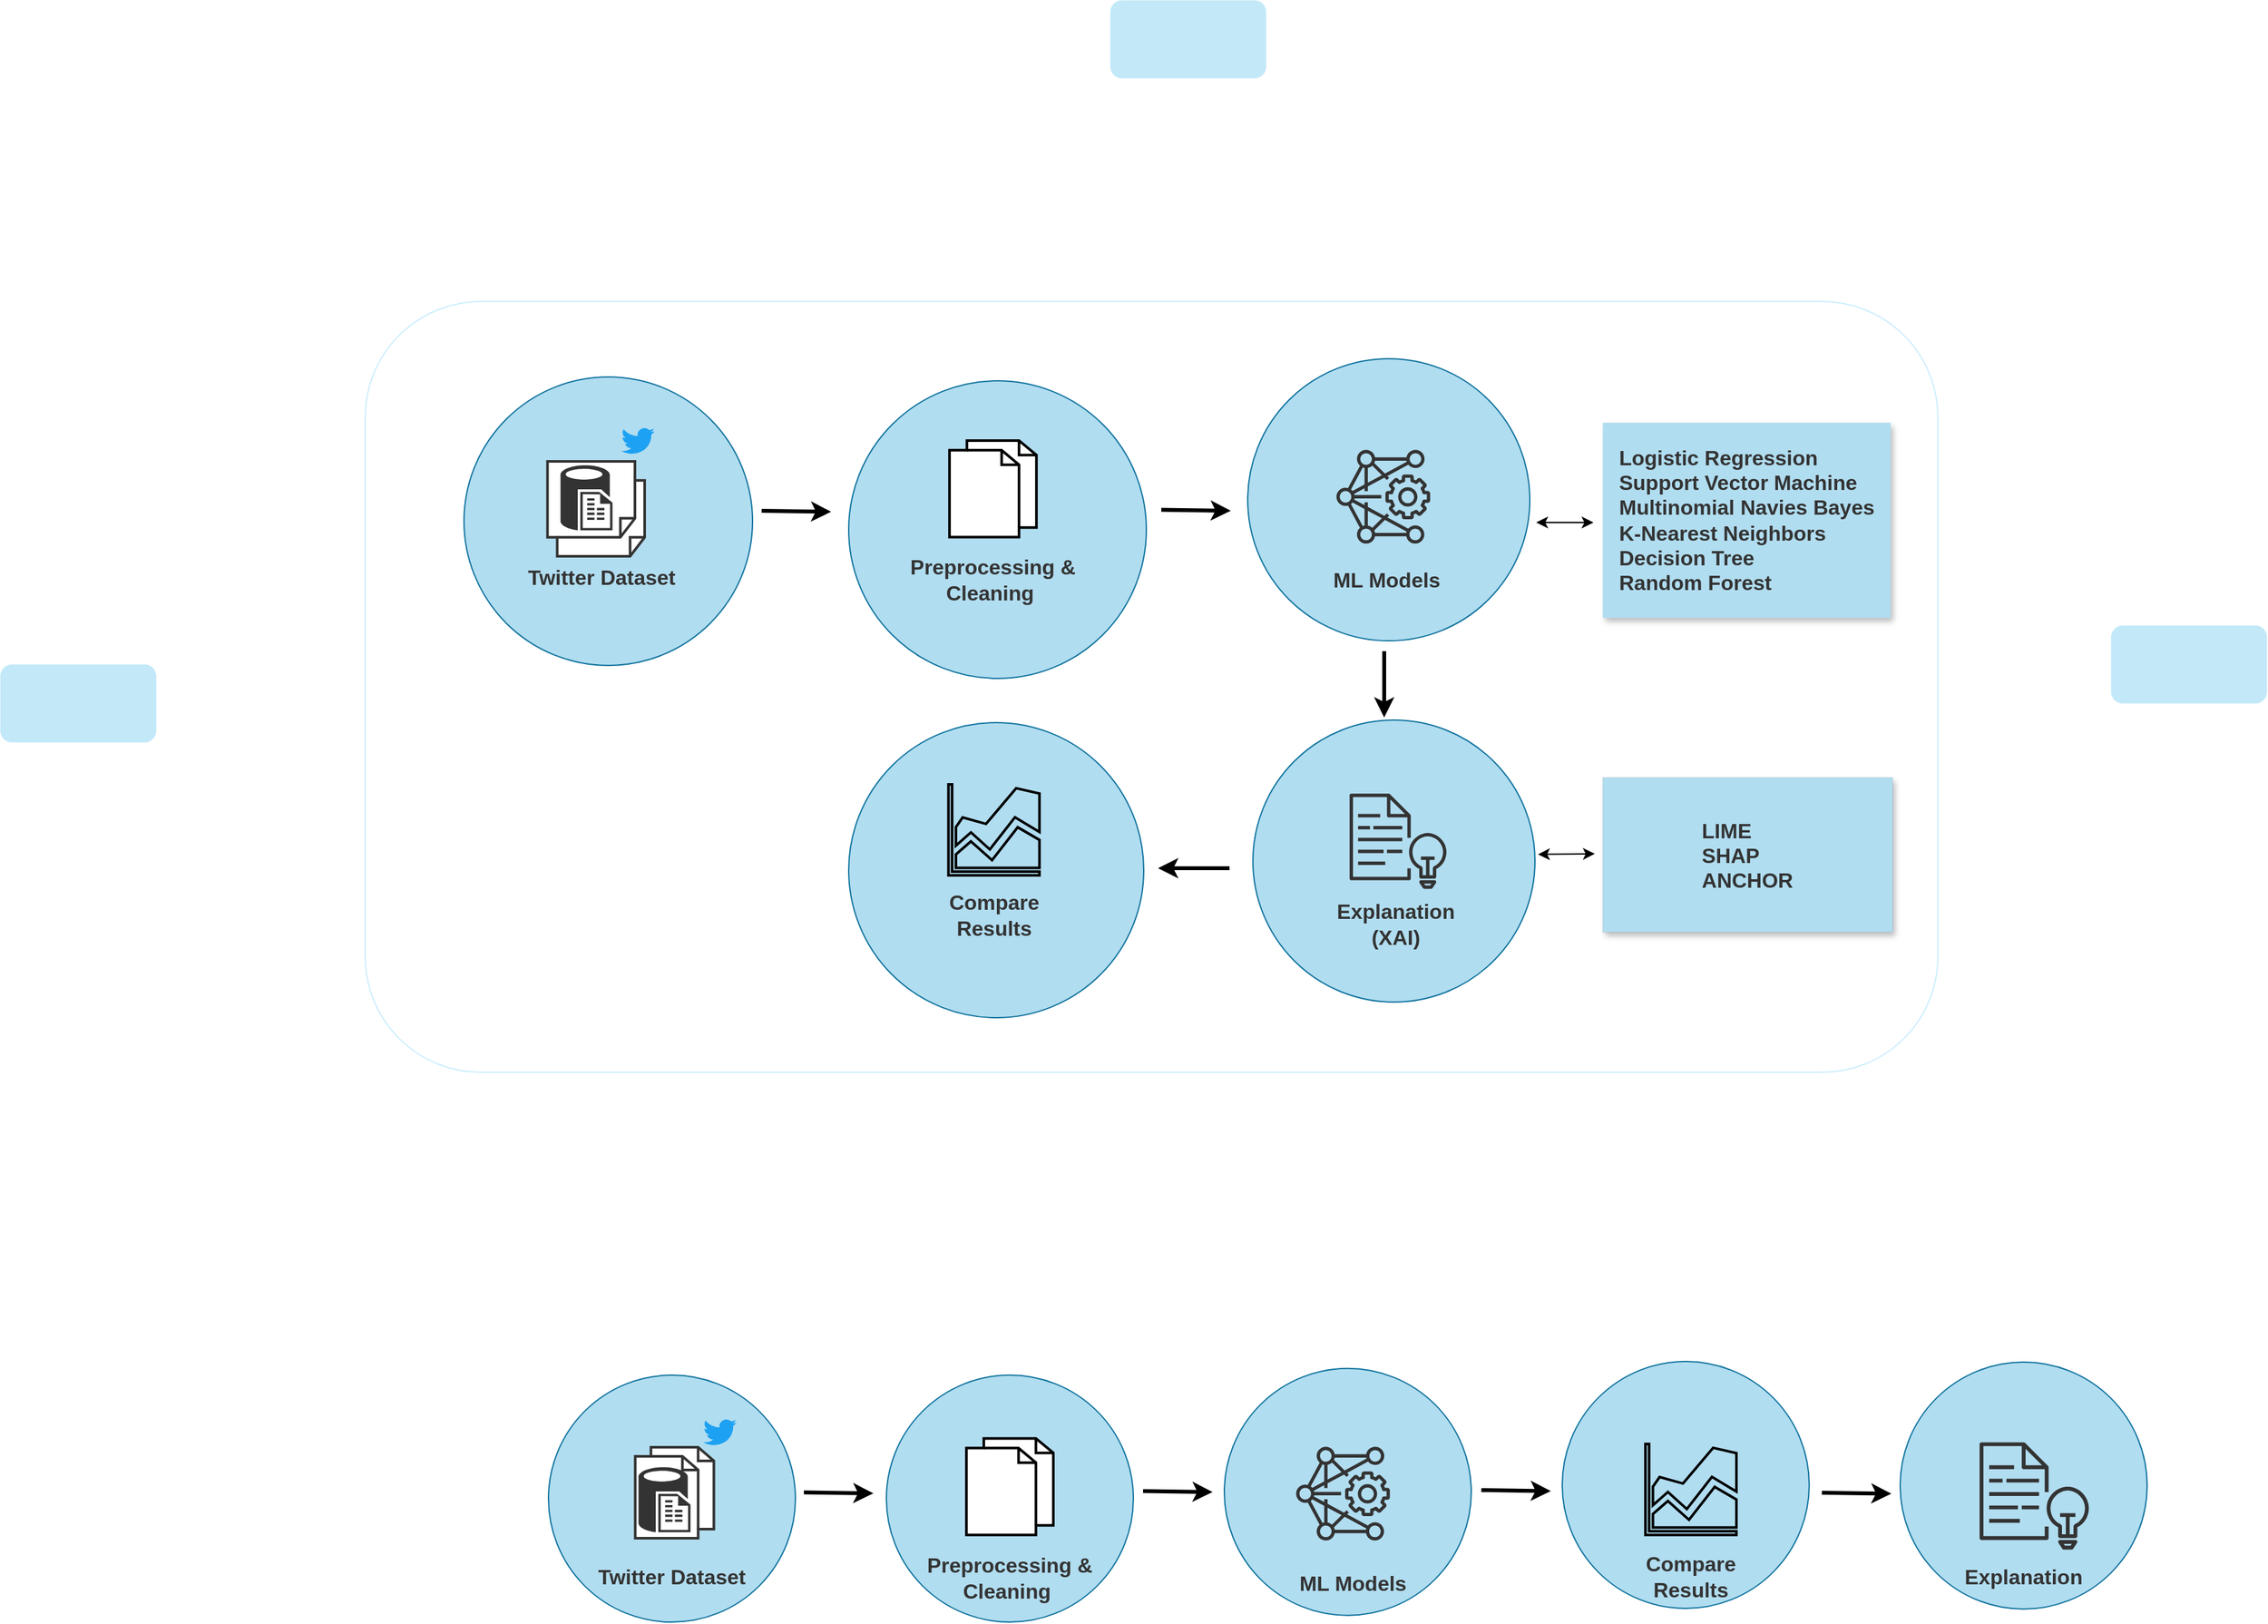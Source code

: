 <mxfile version="21.1.1" type="device" pages="3">
  <diagram id="3ZcY1S7_rm4KTZ8mV9sZ" name="Page-1">
    <mxGraphModel dx="2134" dy="1756" grid="1" gridSize="1" guides="1" tooltips="1" connect="1" arrows="1" fold="1" page="1" pageScale="1" pageWidth="700" pageHeight="1000" background="#ffffff" math="0" shadow="0">
      <root>
        <mxCell id="0" />
        <mxCell id="1" parent="0" />
        <mxCell id="_CqftB7TEk2AvOw6r1CB-18" value="" style="rounded=1;whiteSpace=wrap;html=1;labelBackgroundColor=#FFB570;strokeColor=#CDEEFE;fontColor=#99FF99;fillColor=#FFFFFF;" parent="1" vertex="1">
          <mxGeometry x="-51" y="84" width="1210" height="593" as="geometry" />
        </mxCell>
        <mxCell id="O2Ps_1vDSCaNEWxH-Twj-2" value="" style="ellipse;whiteSpace=wrap;html=1;aspect=fixed;fillColor=#b1ddf0;strokeColor=#10739e;" parent="1" vertex="1">
          <mxGeometry x="350" y="910" width="190" height="190" as="geometry" />
        </mxCell>
        <mxCell id="O2Ps_1vDSCaNEWxH-Twj-1" value="" style="ellipse;whiteSpace=wrap;html=1;aspect=fixed;fillColor=#b1ddf0;strokeColor=#10739e;" parent="1" vertex="1">
          <mxGeometry x="90" y="910" width="190" height="190" as="geometry" />
        </mxCell>
        <mxCell id="cEsDTuAmLdQw-phlZl-9-11" value="" style="html=1;verticalLabelPosition=bottom;align=center;labelBackgroundColor=#ffffff;verticalAlign=top;strokeWidth=2;shadow=0;dashed=0;shape=mxgraph.ios7.icons.documents;fillStyle=solid;" parent="1" vertex="1">
          <mxGeometry x="411.56" y="958.75" width="66.87" height="74.25" as="geometry" />
        </mxCell>
        <mxCell id="282unPw8FLJoIN8Rm7A3-2" value="" style="html=1;verticalLabelPosition=bottom;align=center;labelBackgroundColor=#ffffff;verticalAlign=top;strokeWidth=2;strokeColor=#333333;shadow=0;dashed=0;shape=mxgraph.ios7.icons.documents;" parent="1" vertex="1">
          <mxGeometry x="156.75" y="965.5" width="60.5" height="70" as="geometry" />
        </mxCell>
        <mxCell id="282unPw8FLJoIN8Rm7A3-42" value="" style="verticalLabelPosition=bottom;html=1;verticalAlign=top;align=center;strokeColor=none;fillColor=#333333;shape=mxgraph.azure.sql_reporting;strokeWidth=5;" parent="1" vertex="1">
          <mxGeometry x="159.25" y="980.88" width="40" height="50" as="geometry" />
        </mxCell>
        <mxCell id="282unPw8FLJoIN8Rm7A3-47" value="&lt;font style=&quot;font-size: 16px;&quot; color=&quot;#333333&quot;&gt;&lt;b&gt;Twitter Dataset&lt;br&gt;&lt;/b&gt;&lt;br&gt;&lt;/font&gt;" style="text;html=1;strokeColor=none;fillColor=none;align=center;verticalAlign=middle;whiteSpace=wrap;rounded=0;sketch=0;strokeWidth=3;fontColor=#99FFCC;shadow=1;" parent="1" vertex="1">
          <mxGeometry x="127" y="1060" width="116" height="30" as="geometry" />
        </mxCell>
        <mxCell id="282unPw8FLJoIN8Rm7A3-48" value="&lt;font style=&quot;font-size: 16px;&quot; color=&quot;#333333&quot;&gt;&lt;b&gt;Preprocessing&lt;/b&gt;&lt;b style=&quot;&quot;&gt;&amp;nbsp;&amp;amp; Cleaning&amp;nbsp;&lt;/b&gt;&lt;br&gt;&lt;/font&gt;" style="text;html=1;align=center;verticalAlign=middle;whiteSpace=wrap;rounded=0;sketch=0;strokeWidth=3;" parent="1" vertex="1">
          <mxGeometry x="387" y="1050.5" width="116" height="30" as="geometry" />
        </mxCell>
        <mxCell id="O2Ps_1vDSCaNEWxH-Twj-3" value="" style="ellipse;whiteSpace=wrap;html=1;aspect=fixed;fillColor=#b1ddf0;strokeColor=#10739e;" parent="1" vertex="1">
          <mxGeometry x="610" y="904.88" width="190" height="190" as="geometry" />
        </mxCell>
        <mxCell id="O2Ps_1vDSCaNEWxH-Twj-4" value="" style="ellipse;whiteSpace=wrap;html=1;aspect=fixed;fillColor=#b1ddf0;strokeColor=#10739e;" parent="1" vertex="1">
          <mxGeometry x="870" y="899.5" width="190" height="190" as="geometry" />
        </mxCell>
        <mxCell id="O2Ps_1vDSCaNEWxH-Twj-5" value="" style="ellipse;whiteSpace=wrap;html=1;aspect=fixed;fillColor=#B1DDF0;strokeColor=#10739e;" parent="1" vertex="1">
          <mxGeometry x="1130" y="900" width="190" height="190" as="geometry" />
        </mxCell>
        <mxCell id="O2Ps_1vDSCaNEWxH-Twj-6" value="" style="endArrow=classic;html=1;rounded=0;strokeWidth=3;" parent="1" edge="1">
          <mxGeometry width="50" height="50" relative="1" as="geometry">
            <mxPoint x="286.5" y="1000.25" as="sourcePoint" />
            <mxPoint x="340" y="1001" as="targetPoint" />
          </mxGeometry>
        </mxCell>
        <mxCell id="O2Ps_1vDSCaNEWxH-Twj-7" value="" style="dashed=0;outlineConnect=0;html=1;align=center;labelPosition=center;verticalLabelPosition=bottom;verticalAlign=top;shape=mxgraph.weblogos.twitter;fillColor=#1DA1F2;strokeColor=none" parent="1" vertex="1">
          <mxGeometry x="209" y="943.5" width="25.75" height="21.25" as="geometry" />
        </mxCell>
        <mxCell id="O2Ps_1vDSCaNEWxH-Twj-9" value="" style="shape=image;html=1;verticalAlign=top;verticalLabelPosition=bottom;labelBackgroundColor=#ffffff;imageAspect=0;aspect=fixed;image=https://cdn0.iconfinder.com/data/icons/phosphor-thin-vol-1/256/brackets-curly-thin-128.png;strokeWidth=0;" parent="1" vertex="1">
          <mxGeometry x="642" y="940" width="125" height="125" as="geometry" />
        </mxCell>
        <mxCell id="O2Ps_1vDSCaNEWxH-Twj-10" value="" style="points=[[0,0,0],[0.25,0,0],[0.5,0,0],[0.75,0,0],[1,0,0],[0,1,0],[0.25,1,0],[0.5,1,0],[0.75,1,0],[1,1,0],[0,0.25,0],[0,0.5,0],[0,0.75,0],[1,0.25,0],[1,0.5,0],[1,0.75,0]];outlineConnect=0;fontColor=#232F3E;gradientColor=none;gradientDirection=north;fillColor=none;strokeColor=#333333;dashed=0;verticalLabelPosition=bottom;verticalAlign=top;align=center;html=1;fontSize=12;fontStyle=0;aspect=fixed;shape=mxgraph.aws4.resourceIcon;resIcon=mxgraph.aws4.deep_learning_amis;strokeWidth=0;" parent="1" vertex="1">
          <mxGeometry x="656" y="955.88" width="90.12" height="90.12" as="geometry" />
        </mxCell>
        <mxCell id="O2Ps_1vDSCaNEWxH-Twj-11" value="&lt;b style=&quot;border-color: var(--border-color); color: rgb(51, 51, 51);&quot;&gt;&lt;font style=&quot;font-size: 16px;&quot;&gt;ML Models&lt;/font&gt;&lt;/b&gt;&lt;font style=&quot;font-size: 12px;&quot; color=&quot;#333333&quot;&gt;&lt;br&gt;&lt;/font&gt;" style="text;html=1;strokeColor=none;fillColor=none;align=center;verticalAlign=middle;whiteSpace=wrap;rounded=0;sketch=0;strokeWidth=3;fontColor=#99FFCC;" parent="1" vertex="1">
          <mxGeometry x="646.5" y="1050.5" width="123.5" height="39.5" as="geometry" />
        </mxCell>
        <mxCell id="O2Ps_1vDSCaNEWxH-Twj-12" value="" style="endArrow=classic;html=1;rounded=0;strokeWidth=3;" parent="1" edge="1">
          <mxGeometry width="50" height="50" relative="1" as="geometry">
            <mxPoint x="547.5" y="999.25" as="sourcePoint" />
            <mxPoint x="601" y="1000" as="targetPoint" />
          </mxGeometry>
        </mxCell>
        <mxCell id="O2Ps_1vDSCaNEWxH-Twj-15" value="" style="endArrow=classic;html=1;rounded=0;strokeWidth=3;" parent="1" edge="1">
          <mxGeometry width="50" height="50" relative="1" as="geometry">
            <mxPoint x="807.75" y="998.5" as="sourcePoint" />
            <mxPoint x="861.25" y="999.25" as="targetPoint" />
          </mxGeometry>
        </mxCell>
        <mxCell id="O2Ps_1vDSCaNEWxH-Twj-22" value="" style="sketch=0;aspect=fixed;pointerEvents=1;shadow=0;dashed=0;html=1;strokeColor=default;labelPosition=center;verticalLabelPosition=bottom;verticalAlign=top;align=center;fillColor=none;shape=mxgraph.mscae.general.graph;fillStyle=auto;strokeWidth=2;" parent="1" vertex="1">
          <mxGeometry x="934" y="963" width="70" height="70" as="geometry" />
        </mxCell>
        <mxCell id="O2Ps_1vDSCaNEWxH-Twj-23" value="&lt;font style=&quot;&quot; color=&quot;#333333&quot;&gt;&lt;b style=&quot;&quot;&gt;&lt;font style=&quot;font-size: 16px;&quot;&gt;Compare Results&lt;/font&gt;&lt;/b&gt;&lt;br&gt;&lt;/font&gt;" style="text;html=1;strokeColor=none;fillColor=none;align=center;verticalAlign=middle;whiteSpace=wrap;rounded=0;sketch=0;strokeWidth=3;fontColor=#99FFCC;" parent="1" vertex="1">
          <mxGeometry x="911" y="1050" width="116" height="30" as="geometry" />
        </mxCell>
        <mxCell id="O2Ps_1vDSCaNEWxH-Twj-24" value="" style="endArrow=classic;html=1;rounded=0;strokeWidth=3;" parent="1" edge="1">
          <mxGeometry width="50" height="50" relative="1" as="geometry">
            <mxPoint x="1069.75" y="1000.5" as="sourcePoint" />
            <mxPoint x="1123.25" y="1001.25" as="targetPoint" />
          </mxGeometry>
        </mxCell>
        <mxCell id="O2Ps_1vDSCaNEWxH-Twj-25" value="" style="sketch=0;points=[[0,0,0],[0.25,0,0],[0.5,0,0],[0.75,0,0],[1,0,0],[0,1,0],[0.25,1,0],[0.5,1,0],[0.75,1,0],[1,1,0],[0,0.25,0],[0,0.5,0],[0,0.75,0],[1,0.25,0],[1,0.5,0],[1,0.75,0]];outlineConnect=0;fontColor=#232F3E;gradientColor=#4AB29A;gradientDirection=north;fillColor=none;strokeColor=#333333;dashed=0;verticalLabelPosition=bottom;verticalAlign=top;align=center;html=1;fontSize=12;fontStyle=0;aspect=fixed;shape=mxgraph.aws4.resourceIcon;resIcon=mxgraph.aws4.comprehend;strokeWidth=5;" parent="1" vertex="1">
          <mxGeometry x="1180.5" y="949.94" width="106.06" height="106.06" as="geometry" />
        </mxCell>
        <mxCell id="O2Ps_1vDSCaNEWxH-Twj-26" value="&lt;font style=&quot;&quot; color=&quot;#333333&quot;&gt;&lt;b&gt;&lt;font style=&quot;font-size: 16px;&quot;&gt;Explanation&lt;/font&gt;&lt;/b&gt;&lt;br&gt;&lt;/font&gt;" style="text;html=1;strokeColor=none;fillColor=none;align=center;verticalAlign=middle;whiteSpace=wrap;rounded=0;sketch=0;strokeWidth=3;fontColor=#99FFCC;" parent="1" vertex="1">
          <mxGeometry x="1167" y="1050" width="116" height="30" as="geometry" />
        </mxCell>
        <mxCell id="O2Ps_1vDSCaNEWxH-Twj-28" value="" style="shape=image;html=1;verticalAlign=top;verticalLabelPosition=bottom;labelBackgroundColor=#ffffff;imageAspect=0;aspect=fixed;image=https://cdn4.iconfinder.com/data/icons/evil-icons-user-interface/64/setting-128.png;sketch=0;fillStyle=auto;strokeColor=default;strokeWidth=2;fillColor=none;" parent="1" vertex="1">
          <mxGeometry x="440" y="991" width="25" height="25" as="geometry" />
        </mxCell>
        <mxCell id="O2Ps_1vDSCaNEWxH-Twj-29" value="" style="shape=image;html=1;verticalAlign=top;verticalLabelPosition=bottom;labelBackgroundColor=#ffffff;imageAspect=0;aspect=fixed;image=https://cdn4.iconfinder.com/data/icons/evil-icons-user-interface/64/setting-128.png;sketch=0;fillStyle=auto;strokeColor=default;strokeWidth=2;fillColor=none;" parent="1" vertex="1">
          <mxGeometry x="410" y="968" width="42" height="42" as="geometry" />
        </mxCell>
        <mxCell id="L2uhkk1yuC7J8T29KFnI-1" value="" style="ellipse;whiteSpace=wrap;html=1;aspect=fixed;fillColor=#b1ddf0;strokeColor=#10739e;" parent="1" vertex="1">
          <mxGeometry x="321" y="145" width="229" height="229" as="geometry" />
        </mxCell>
        <mxCell id="L2uhkk1yuC7J8T29KFnI-2" value="" style="ellipse;whiteSpace=wrap;html=1;aspect=fixed;fillColor=#b1ddf0;strokeColor=#10739e;" parent="1" vertex="1">
          <mxGeometry x="25" y="142" width="222" height="222" as="geometry" />
        </mxCell>
        <mxCell id="L2uhkk1yuC7J8T29KFnI-3" value="" style="html=1;verticalLabelPosition=bottom;align=center;labelBackgroundColor=#ffffff;verticalAlign=top;strokeWidth=2;shadow=0;dashed=0;shape=mxgraph.ios7.icons.documents;fillStyle=solid;" parent="1" vertex="1">
          <mxGeometry x="398.56" y="191" width="66.87" height="74.25" as="geometry" />
        </mxCell>
        <mxCell id="L2uhkk1yuC7J8T29KFnI-4" value="" style="html=1;verticalLabelPosition=bottom;align=center;labelBackgroundColor=#ffffff;verticalAlign=top;strokeWidth=2;strokeColor=#333333;shadow=0;dashed=0;shape=mxgraph.ios7.icons.documents;direction=south;" parent="1" vertex="1">
          <mxGeometry x="89.25" y="207" width="74.75" height="73" as="geometry" />
        </mxCell>
        <mxCell id="L2uhkk1yuC7J8T29KFnI-5" value="" style="verticalLabelPosition=bottom;html=1;verticalAlign=top;align=center;strokeColor=none;fillColor=#333333;shape=mxgraph.azure.sql_reporting;strokeWidth=5;" parent="1" vertex="1">
          <mxGeometry x="99.25" y="210.0" width="40" height="50" as="geometry" />
        </mxCell>
        <mxCell id="L2uhkk1yuC7J8T29KFnI-6" value="&lt;font style=&quot;font-size: 16px;&quot; color=&quot;#333333&quot;&gt;&lt;b&gt;Twitter Dataset&lt;br&gt;&lt;/b&gt;&lt;br&gt;&lt;/font&gt;" style="text;html=1;strokeColor=none;fillColor=none;align=center;verticalAlign=middle;whiteSpace=wrap;rounded=0;sketch=0;strokeWidth=3;fontColor=#99FFCC;shadow=1;" parent="1" vertex="1">
          <mxGeometry x="73" y="291.12" width="116" height="30" as="geometry" />
        </mxCell>
        <mxCell id="L2uhkk1yuC7J8T29KFnI-7" value="&lt;font style=&quot;font-size: 16px;&quot; color=&quot;#333333&quot;&gt;&lt;b&gt;Preprocessing&lt;/b&gt;&lt;b style=&quot;&quot;&gt;&amp;nbsp;&amp;amp; Cleaning&amp;nbsp;&lt;/b&gt;&lt;br&gt;&lt;/font&gt;" style="text;html=1;align=center;verticalAlign=middle;whiteSpace=wrap;rounded=0;sketch=0;strokeWidth=3;" parent="1" vertex="1">
          <mxGeometry x="374" y="282.75" width="116" height="30" as="geometry" />
        </mxCell>
        <mxCell id="L2uhkk1yuC7J8T29KFnI-8" value="" style="ellipse;whiteSpace=wrap;html=1;aspect=fixed;fillColor=#b1ddf0;strokeColor=#10739e;" parent="1" vertex="1">
          <mxGeometry x="628" y="127.97" width="217.06" height="217.06" as="geometry" />
        </mxCell>
        <mxCell id="L2uhkk1yuC7J8T29KFnI-9" value="" style="ellipse;whiteSpace=wrap;html=1;aspect=fixed;fillColor=#b1ddf0;strokeColor=#10739e;" parent="1" vertex="1">
          <mxGeometry x="321" y="408" width="227" height="227" as="geometry" />
        </mxCell>
        <mxCell id="L2uhkk1yuC7J8T29KFnI-10" value="" style="ellipse;whiteSpace=wrap;html=1;aspect=fixed;fillColor=#B1DDF0;strokeColor=#10739e;" parent="1" vertex="1">
          <mxGeometry x="632" y="406" width="217" height="217" as="geometry" />
        </mxCell>
        <mxCell id="L2uhkk1yuC7J8T29KFnI-11" value="" style="endArrow=classic;html=1;rounded=0;strokeWidth=3;" parent="1" edge="1">
          <mxGeometry width="50" height="50" relative="1" as="geometry">
            <mxPoint x="254" y="245" as="sourcePoint" />
            <mxPoint x="307.5" y="245.75" as="targetPoint" />
          </mxGeometry>
        </mxCell>
        <mxCell id="L2uhkk1yuC7J8T29KFnI-12" value="" style="dashed=0;outlineConnect=0;html=1;align=center;labelPosition=center;verticalLabelPosition=bottom;verticalAlign=top;shape=mxgraph.weblogos.twitter;fillColor=#1DA1F2;strokeColor=none" parent="1" vertex="1">
          <mxGeometry x="146" y="180.75" width="25.75" height="21.25" as="geometry" />
        </mxCell>
        <mxCell id="L2uhkk1yuC7J8T29KFnI-13" value="" style="shape=image;html=1;verticalAlign=top;verticalLabelPosition=bottom;labelBackgroundColor=#ffffff;imageAspect=0;aspect=fixed;image=https://cdn0.iconfinder.com/data/icons/phosphor-thin-vol-1/256/brackets-curly-thin-128.png;strokeWidth=0;" parent="1" vertex="1">
          <mxGeometry x="672" y="173" width="125" height="125" as="geometry" />
        </mxCell>
        <mxCell id="L2uhkk1yuC7J8T29KFnI-14" value="" style="points=[[0,0,0],[0.25,0,0],[0.5,0,0],[0.75,0,0],[1,0,0],[0,1,0],[0.25,1,0],[0.5,1,0],[0.75,1,0],[1,1,0],[0,0.25,0],[0,0.5,0],[0,0.75,0],[1,0.25,0],[1,0.5,0],[1,0.75,0]];outlineConnect=0;fontColor=#232F3E;gradientColor=none;gradientDirection=north;fillColor=none;strokeColor=#333333;dashed=0;verticalLabelPosition=bottom;verticalAlign=top;align=center;html=1;fontSize=12;fontStyle=0;aspect=fixed;shape=mxgraph.aws4.resourceIcon;resIcon=mxgraph.aws4.deep_learning_amis;strokeWidth=0;" parent="1" vertex="1">
          <mxGeometry x="687" y="188.88" width="90.12" height="90.12" as="geometry" />
        </mxCell>
        <mxCell id="L2uhkk1yuC7J8T29KFnI-15" value="&lt;b style=&quot;border-color: var(--border-color); color: rgb(51, 51, 51);&quot;&gt;&lt;font style=&quot;font-size: 16px;&quot;&gt;ML Models&lt;/font&gt;&lt;/b&gt;&lt;font style=&quot;font-size: 12px;&quot; color=&quot;#333333&quot;&gt;&lt;br&gt;&lt;/font&gt;" style="text;html=1;strokeColor=none;fillColor=none;align=center;verticalAlign=middle;whiteSpace=wrap;rounded=0;sketch=0;strokeWidth=3;fontColor=#99FFCC;" parent="1" vertex="1">
          <mxGeometry x="673" y="278" width="123.5" height="39.5" as="geometry" />
        </mxCell>
        <mxCell id="L2uhkk1yuC7J8T29KFnI-16" value="" style="endArrow=classic;html=1;rounded=0;strokeWidth=3;" parent="1" edge="1">
          <mxGeometry width="50" height="50" relative="1" as="geometry">
            <mxPoint x="561.5" y="244.25" as="sourcePoint" />
            <mxPoint x="615" y="245" as="targetPoint" />
          </mxGeometry>
        </mxCell>
        <mxCell id="L2uhkk1yuC7J8T29KFnI-18" value="" style="sketch=0;aspect=fixed;pointerEvents=1;shadow=0;dashed=0;html=1;strokeColor=default;labelPosition=center;verticalLabelPosition=bottom;verticalAlign=top;align=center;fillColor=none;shape=mxgraph.mscae.general.graph;fillStyle=auto;strokeWidth=2;" parent="1" vertex="1">
          <mxGeometry x="397.75" y="455.5" width="70" height="70" as="geometry" />
        </mxCell>
        <mxCell id="L2uhkk1yuC7J8T29KFnI-19" value="&lt;font style=&quot;&quot; color=&quot;#333333&quot;&gt;&lt;b style=&quot;&quot;&gt;&lt;font style=&quot;font-size: 16px;&quot;&gt;Compare Results&lt;/font&gt;&lt;/b&gt;&lt;br&gt;&lt;/font&gt;" style="text;html=1;strokeColor=none;fillColor=none;align=center;verticalAlign=middle;whiteSpace=wrap;rounded=0;sketch=0;strokeWidth=3;fontColor=#99FFCC;" parent="1" vertex="1">
          <mxGeometry x="374.75" y="541" width="116" height="30" as="geometry" />
        </mxCell>
        <mxCell id="L2uhkk1yuC7J8T29KFnI-20" value="" style="endArrow=classic;html=1;rounded=0;strokeWidth=3;" parent="1" edge="1">
          <mxGeometry width="50" height="50" relative="1" as="geometry">
            <mxPoint x="733" y="353" as="sourcePoint" />
            <mxPoint x="733" y="404" as="targetPoint" />
          </mxGeometry>
        </mxCell>
        <mxCell id="L2uhkk1yuC7J8T29KFnI-23" value="" style="shape=image;html=1;verticalAlign=top;verticalLabelPosition=bottom;labelBackgroundColor=#ffffff;imageAspect=0;aspect=fixed;image=https://cdn4.iconfinder.com/data/icons/evil-icons-user-interface/64/setting-128.png;sketch=0;fillStyle=auto;strokeColor=default;strokeWidth=2;fillColor=none;" parent="1" vertex="1">
          <mxGeometry x="427" y="223.25" width="25" height="25" as="geometry" />
        </mxCell>
        <mxCell id="L2uhkk1yuC7J8T29KFnI-24" value="" style="shape=image;html=1;verticalAlign=top;verticalLabelPosition=bottom;labelBackgroundColor=#ffffff;imageAspect=0;aspect=fixed;image=https://cdn4.iconfinder.com/data/icons/evil-icons-user-interface/64/setting-128.png;sketch=0;fillStyle=auto;strokeColor=default;strokeWidth=2;fillColor=none;" parent="1" vertex="1">
          <mxGeometry x="402" y="202" width="42" height="42" as="geometry" />
        </mxCell>
        <mxCell id="_CqftB7TEk2AvOw6r1CB-7" value="" style="sketch=0;points=[[0,0,0],[0.25,0,0],[0.5,0,0],[0.75,0,0],[1,0,0],[0,1,0],[0.25,1,0],[0.5,1,0],[0.75,1,0],[1,1,0],[0,0.25,0],[0,0.5,0],[0,0.75,0],[1,0.25,0],[1,0.5,0],[1,0.75,0]];outlineConnect=0;fontColor=#232F3E;gradientColor=#4AB29A;gradientDirection=north;fillColor=none;strokeColor=#333333;dashed=0;verticalLabelPosition=bottom;verticalAlign=top;align=center;html=1;fontSize=12;fontStyle=0;aspect=fixed;shape=mxgraph.aws4.resourceIcon;resIcon=mxgraph.aws4.comprehend;strokeWidth=5;" parent="1" vertex="1">
          <mxGeometry x="696.97" y="446.19" width="94.06" height="106.06" as="geometry" />
        </mxCell>
        <mxCell id="_CqftB7TEk2AvOw6r1CB-8" value="&lt;font style=&quot;&quot; color=&quot;#333333&quot;&gt;&lt;b&gt;&lt;font style=&quot;font-size: 16px;&quot;&gt;Explanation (XAI)&lt;/font&gt;&lt;/b&gt;&lt;br&gt;&lt;/font&gt;" style="text;html=1;strokeColor=none;fillColor=none;align=center;verticalAlign=middle;whiteSpace=wrap;rounded=0;sketch=0;strokeWidth=3;fontColor=#99FFCC;" parent="1" vertex="1">
          <mxGeometry x="690" y="548" width="104" height="30" as="geometry" />
        </mxCell>
        <mxCell id="_CqftB7TEk2AvOw6r1CB-9" value="&lt;div style=&quot;text-align: left;&quot;&gt;&lt;b style=&quot;font-size: 16px; color: rgb(51, 51, 51); background-color: initial;&quot;&gt;LIME&lt;/b&gt;&lt;/div&gt;&lt;font style=&quot;font-size: 16px;&quot; color=&quot;#333333&quot;&gt;&lt;div style=&quot;text-align: left;&quot;&gt;&lt;b style=&quot;background-color: initial;&quot;&gt;SHAP&lt;/b&gt;&lt;/div&gt;&lt;b&gt;&lt;div style=&quot;text-align: left;&quot;&gt;&lt;b style=&quot;background-color: initial;&quot;&gt;ANCHOR&lt;/b&gt;&lt;/div&gt;&lt;/b&gt;&lt;/font&gt;" style="text;html=1;strokeColor=default;fillColor=#B1DDF0;align=center;verticalAlign=middle;whiteSpace=wrap;rounded=0;sketch=0;strokeWidth=0;fontColor=#99FFCC;shadow=1;" parent="1" vertex="1">
          <mxGeometry x="901" y="450" width="223" height="119" as="geometry" />
        </mxCell>
        <mxCell id="_CqftB7TEk2AvOw6r1CB-4" value="&lt;div style=&quot;text-align: left;&quot;&gt;&lt;font color=&quot;#333333&quot;&gt;&lt;span style=&quot;font-size: 16px;&quot;&gt;&lt;b&gt;Logistic Regression&lt;/b&gt;&lt;/span&gt;&lt;/font&gt;&lt;/div&gt;&lt;div style=&quot;text-align: left;&quot;&gt;&lt;font color=&quot;#333333&quot;&gt;&lt;span style=&quot;font-size: 16px;&quot;&gt;&lt;b&gt;Support Vector Machine&lt;/b&gt;&lt;/span&gt;&lt;/font&gt;&lt;/div&gt;&lt;div style=&quot;text-align: left;&quot;&gt;&lt;font color=&quot;#333333&quot;&gt;&lt;span style=&quot;font-size: 16px;&quot;&gt;&lt;b&gt;Multinomial Navies Bayes&lt;/b&gt;&lt;/span&gt;&lt;/font&gt;&lt;/div&gt;&lt;div style=&quot;text-align: left;&quot;&gt;&lt;font color=&quot;#333333&quot;&gt;&lt;span style=&quot;font-size: 16px;&quot;&gt;&lt;b&gt;K-Nearest&amp;nbsp;&lt;/b&gt;&lt;/span&gt;&lt;/font&gt;&lt;b style=&quot;color: rgb(51, 51, 51); background-color: initial; font-size: 16px;&quot;&gt;Neighbors&lt;/b&gt;&lt;/div&gt;&lt;div style=&quot;text-align: left;&quot;&gt;&lt;span style=&quot;background-color: initial; font-size: 16px;&quot;&gt;&lt;font color=&quot;#333333&quot;&gt;&lt;b&gt;Decision&lt;/b&gt;&lt;/font&gt;&lt;/span&gt;&lt;b style=&quot;font-size: 16px; color: rgb(51, 51, 51); background-color: initial;&quot;&gt;&amp;nbsp;Tree&lt;/b&gt;&lt;/div&gt;&lt;div style=&quot;text-align: left;&quot;&gt;&lt;b style=&quot;font-size: 16px; color: rgb(51, 51, 51); background-color: initial;&quot;&gt;Random Forest&lt;/b&gt;&lt;/div&gt;" style="text;html=1;strokeColor=#B1DDF0;fillColor=#B1DDF0;align=center;verticalAlign=middle;whiteSpace=wrap;rounded=0;sketch=0;strokeWidth=0;fontColor=#99FFCC;shadow=1;" parent="1" vertex="1">
          <mxGeometry x="901" y="177" width="221.5" height="150.12" as="geometry" />
        </mxCell>
        <mxCell id="_CqftB7TEk2AvOw6r1CB-29" value="" style="endArrow=classic;html=1;rounded=0;strokeWidth=3;" parent="1" edge="1">
          <mxGeometry width="50" height="50" relative="1" as="geometry">
            <mxPoint x="614" y="520" as="sourcePoint" />
            <mxPoint x="559" y="520" as="targetPoint" />
          </mxGeometry>
        </mxCell>
        <mxCell id="_CqftB7TEk2AvOw6r1CB-33" value="" style="endArrow=classic;startArrow=classic;html=1;rounded=0;fontColor=#99FF99;exitX=1.02;exitY=0.578;exitDx=0;exitDy=0;exitPerimeter=0;" parent="1" edge="1">
          <mxGeometry width="50" height="50" relative="1" as="geometry">
            <mxPoint x="851.401" y="509.341" as="sourcePoint" />
            <mxPoint x="895" y="508.91" as="targetPoint" />
          </mxGeometry>
        </mxCell>
        <mxCell id="_CqftB7TEk2AvOw6r1CB-34" value="" style="endArrow=classic;startArrow=classic;html=1;rounded=0;fontColor=#99FF99;exitX=1.02;exitY=0.578;exitDx=0;exitDy=0;exitPerimeter=0;" parent="1" edge="1">
          <mxGeometry width="50" height="50" relative="1" as="geometry">
            <mxPoint x="850" y="254" as="sourcePoint" />
            <mxPoint x="894" y="254" as="targetPoint" />
          </mxGeometry>
        </mxCell>
        <mxCell id="_CqftB7TEk2AvOw6r1CB-37" value="" style="rounded=1;whiteSpace=wrap;html=1;labelBackgroundColor=#FFB570;strokeColor=#CDEEFE;strokeWidth=0;fontColor=#99FF99;fillColor=#C3E9F9;" parent="1" vertex="1">
          <mxGeometry x="522" y="-148" width="120" height="60" as="geometry" />
        </mxCell>
        <mxCell id="_CqftB7TEk2AvOw6r1CB-38" value="" style="rounded=1;whiteSpace=wrap;html=1;labelBackgroundColor=#FFB570;strokeColor=#CDEEFE;strokeWidth=0;fontColor=#99FF99;fillColor=#C3E9F9;" parent="1" vertex="1">
          <mxGeometry x="-332" y="363" width="120" height="60" as="geometry" />
        </mxCell>
        <mxCell id="_CqftB7TEk2AvOw6r1CB-39" value="" style="rounded=1;whiteSpace=wrap;html=1;labelBackgroundColor=#FFB570;strokeColor=#CDEEFE;strokeWidth=0;fontColor=#99FF99;fillColor=#C3E9F9;" parent="1" vertex="1">
          <mxGeometry x="1292" y="333" width="120" height="60" as="geometry" />
        </mxCell>
      </root>
    </mxGraphModel>
  </diagram>
  <diagram id="hN3Tj7d20WxHXnR6wAtY" name="Page-2">
    <mxGraphModel dx="1434" dy="756" grid="1" gridSize="10" guides="1" tooltips="1" connect="1" arrows="1" fold="1" page="1" pageScale="1" pageWidth="700" pageHeight="1000" math="0" shadow="0">
      <root>
        <mxCell id="0" />
        <mxCell id="1" parent="0" />
        <mxCell id="g4m8Td35BqeDXqIeln6w-1" value="" style="sketch=0;outlineConnect=0;fontColor=#232F3E;gradientColor=none;fillColor=#333333;strokeColor=none;dashed=0;verticalLabelPosition=bottom;verticalAlign=top;align=center;html=1;fontSize=12;fontStyle=0;aspect=fixed;pointerEvents=1;shape=mxgraph.aws4.documents;" vertex="1" parent="1">
          <mxGeometry x="40" y="160" width="64" height="78" as="geometry" />
        </mxCell>
        <mxCell id="g4m8Td35BqeDXqIeln6w-2" value="" style="sketch=0;outlineConnect=0;fontColor=#232F3E;gradientColor=none;fillColor=#333333;strokeColor=none;dashed=0;verticalLabelPosition=bottom;verticalAlign=top;align=center;html=1;fontSize=12;fontStyle=0;aspect=fixed;pointerEvents=1;shape=mxgraph.aws4.sagemaker_model;strokeWidth=3;" vertex="1" parent="1">
          <mxGeometry x="180.5" y="166.25" width="65.5" height="65.5" as="geometry" />
        </mxCell>
        <mxCell id="g4m8Td35BqeDXqIeln6w-3" value="" style="whiteSpace=wrap;html=1;aspect=fixed;sketch=0;strokeWidth=2;fontColor=#99FFCC;fillColor=#FFFFFF;gradientColor=#FFFFFF;" vertex="1" parent="1">
          <mxGeometry x="476" y="153.5" width="100" height="100" as="geometry" />
        </mxCell>
        <mxCell id="g4m8Td35BqeDXqIeln6w-4" value="" style="sketch=0;outlineConnect=0;fontColor=#232F3E;gradientColor=none;fillColor=#333333;strokeColor=none;dashed=0;verticalLabelPosition=bottom;verticalAlign=top;align=center;html=1;fontSize=12;fontStyle=0;aspect=fixed;pointerEvents=1;shape=mxgraph.aws4.sagemaker_train;" vertex="1" parent="1">
          <mxGeometry x="481.99" y="159.25" width="48.01" height="40" as="geometry" />
        </mxCell>
        <mxCell id="g4m8Td35BqeDXqIeln6w-5" value="" style="sketch=0;outlineConnect=0;fontColor=#232F3E;gradientColor=none;fillColor=#333333;strokeColor=none;dashed=0;verticalLabelPosition=bottom;verticalAlign=top;align=center;html=1;fontSize=12;fontStyle=0;aspect=fixed;pointerEvents=1;shape=mxgraph.aws4.iot_sitewise_asset_hierarchy;strokeWidth=12;" vertex="1" parent="1">
          <mxGeometry x="530" y="158.25" width="43" height="43" as="geometry" />
        </mxCell>
        <mxCell id="g4m8Td35BqeDXqIeln6w-6" value="" style="sketch=0;pointerEvents=1;shadow=0;dashed=0;html=1;strokeColor=none;fillColor=#505050;labelPosition=center;verticalLabelPosition=bottom;verticalAlign=top;outlineConnect=0;align=center;shape=mxgraph.office.users.user;strokeWidth=5;" vertex="1" parent="1">
          <mxGeometry x="630" y="181.75" width="50" height="58.25" as="geometry" />
        </mxCell>
        <mxCell id="g4m8Td35BqeDXqIeln6w-7" value="" style="shape=image;html=1;verticalAlign=top;verticalLabelPosition=bottom;labelBackgroundColor=#ffffff;imageAspect=0;aspect=fixed;image=https://cdn1.iconfinder.com/data/icons/office-icons-17/512/ilustracoes_04-14-128.png;sketch=0;strokeWidth=12;fontColor=#99FFCC;fillColor=#330033;gradientColor=#FFFFFF;" vertex="1" parent="1">
          <mxGeometry x="479" y="206.25" width="42.75" height="42.75" as="geometry" />
        </mxCell>
        <mxCell id="g4m8Td35BqeDXqIeln6w-8" value="" style="shape=image;html=1;verticalAlign=top;verticalLabelPosition=bottom;labelBackgroundColor=#ffffff;imageAspect=0;aspect=fixed;image=https://cdn3.iconfinder.com/data/icons/picons-social/57/03-twitter-128.png;sketch=0;strokeWidth=3;fontColor=#99FFCC;fillColor=#333333;gradientColor=#FFFFFF;" vertex="1" parent="1">
          <mxGeometry x="74" y="136.25" width="30" height="30" as="geometry" />
        </mxCell>
        <mxCell id="g4m8Td35BqeDXqIeln6w-9" value="&lt;font style=&quot;font-size: 12px;&quot; color=&quot;#333333&quot;&gt;&lt;b&gt;Twitter Dataset&lt;br&gt;&lt;/b&gt;&lt;br&gt;&lt;/font&gt;" style="text;html=1;strokeColor=none;fillColor=none;align=center;verticalAlign=middle;whiteSpace=wrap;rounded=0;sketch=0;strokeWidth=3;fontColor=#99FFCC;" vertex="1" parent="1">
          <mxGeometry x="20" y="258.5" width="116" height="30" as="geometry" />
        </mxCell>
        <mxCell id="g4m8Td35BqeDXqIeln6w-10" value="&lt;font style=&quot;font-size: 12px;&quot; color=&quot;#333333&quot;&gt;&lt;b&gt;Models&lt;/b&gt;&lt;br&gt;&lt;/font&gt;" style="text;html=1;strokeColor=none;fillColor=none;align=center;verticalAlign=middle;whiteSpace=wrap;rounded=0;sketch=0;strokeWidth=3;fontColor=#99FFCC;" vertex="1" parent="1">
          <mxGeometry x="158.25" y="255" width="116" height="30" as="geometry" />
        </mxCell>
        <mxCell id="g4m8Td35BqeDXqIeln6w-11" value="" style="shape=image;html=1;verticalAlign=top;verticalLabelPosition=bottom;labelBackgroundColor=#ffffff;imageAspect=0;aspect=fixed;image=https://cdn0.iconfinder.com/data/icons/phosphor-thin-vol-1/256/brackets-curly-thin-128.png;sketch=0;strokeWidth=1;fontSize=12;fontColor=#333333;fillColor=#333333;gradientColor=#FFFFFF;imageBackground=none;imageBorder=none;" vertex="1" parent="1">
          <mxGeometry x="149.25" y="139.5" width="128" height="128" as="geometry" />
        </mxCell>
        <mxCell id="g4m8Td35BqeDXqIeln6w-12" value="&lt;font style=&quot;font-size: 12px;&quot; color=&quot;#333333&quot;&gt;&lt;b&gt;Compare Result&lt;/b&gt;&lt;br&gt;&lt;/font&gt;" style="text;html=1;strokeColor=none;fillColor=none;align=center;verticalAlign=middle;whiteSpace=wrap;rounded=0;sketch=0;strokeWidth=3;fontColor=#99FFCC;" vertex="1" parent="1">
          <mxGeometry x="317" y="254" width="116" height="30" as="geometry" />
        </mxCell>
        <mxCell id="g4m8Td35BqeDXqIeln6w-13" value="&lt;font style=&quot;&quot; color=&quot;#333333&quot;&gt;&lt;b&gt;Explanation&lt;/b&gt;&lt;br&gt;&lt;/font&gt;" style="text;html=1;strokeColor=none;fillColor=none;align=center;verticalAlign=middle;whiteSpace=wrap;rounded=0;sketch=0;strokeWidth=3;fontColor=#99FFCC;" vertex="1" parent="1">
          <mxGeometry x="474" y="253.5" width="116" height="30" as="geometry" />
        </mxCell>
        <mxCell id="g4m8Td35BqeDXqIeln6w-14" value="" style="sketch=0;points=[[0,0,0],[0.25,0,0],[0.5,0,0],[0.75,0,0],[1,0,0],[0,1,0],[0.25,1,0],[0.5,1,0],[0.75,1,0],[1,1,0],[0,0.25,0],[0,0.5,0],[0,0.75,0],[1,0.25,0],[1,0.5,0],[1,0.75,0]];outlineConnect=0;fontColor=#232F3E;gradientColor=#333333;gradientDirection=north;fillColor=none;strokeColor=none;dashed=0;verticalLabelPosition=bottom;verticalAlign=top;align=center;html=1;fontSize=12;fontStyle=0;aspect=fixed;shape=mxgraph.aws4.resourceIcon;resIcon=mxgraph.aws4.lookout_for_equipment;strokeWidth=1;" vertex="1" parent="1">
          <mxGeometry x="530" y="206.5" width="41.75" height="41.75" as="geometry" />
        </mxCell>
        <mxCell id="g4m8Td35BqeDXqIeln6w-15" value="" style="endArrow=classic;html=1;rounded=0;strokeWidth=2;fontSize=12;fontColor=#333333;" edge="1" parent="1">
          <mxGeometry width="50" height="50" relative="1" as="geometry">
            <mxPoint x="111" y="201.5" as="sourcePoint" />
            <mxPoint x="147" y="201" as="targetPoint" />
          </mxGeometry>
        </mxCell>
        <mxCell id="g4m8Td35BqeDXqIeln6w-16" value="" style="endArrow=classic;html=1;rounded=0;strokeWidth=2;fontSize=12;fontColor=#333333;" edge="1" parent="1">
          <mxGeometry width="50" height="50" relative="1" as="geometry">
            <mxPoint x="279" y="203.5" as="sourcePoint" />
            <mxPoint x="390" y="140" as="targetPoint" />
            <Array as="points">
              <mxPoint x="320" y="140" />
            </Array>
          </mxGeometry>
        </mxCell>
        <mxCell id="g4m8Td35BqeDXqIeln6w-17" value="" style="endArrow=classic;html=1;rounded=0;strokeWidth=2;fontSize=12;fontColor=#333333;entryX=0;entryY=0.5;entryDx=0;entryDy=0;" edge="1" parent="1">
          <mxGeometry width="50" height="50" relative="1" as="geometry">
            <mxPoint x="428" y="204.5" as="sourcePoint" />
            <mxPoint x="469" y="204.5" as="targetPoint" />
          </mxGeometry>
        </mxCell>
        <mxCell id="g4m8Td35BqeDXqIeln6w-18" value="" style="endArrow=classic;html=1;rounded=0;strokeWidth=2;fontSize=12;fontColor=#333333;entryX=0;entryY=0.5;entryDx=0;entryDy=0;" edge="1" parent="1">
          <mxGeometry width="50" height="50" relative="1" as="geometry">
            <mxPoint x="581" y="204.5" as="sourcePoint" />
            <mxPoint x="622" y="204.5" as="targetPoint" />
          </mxGeometry>
        </mxCell>
        <mxCell id="g4m8Td35BqeDXqIeln6w-19" value="&lt;font style=&quot;&quot; color=&quot;#333333&quot;&gt;&lt;b&gt;User&lt;/b&gt;&lt;br&gt;&lt;/font&gt;" style="text;html=1;strokeColor=none;fillColor=none;align=center;verticalAlign=middle;whiteSpace=wrap;rounded=0;sketch=0;strokeWidth=3;fontColor=#99FFCC;" vertex="1" parent="1">
          <mxGeometry x="595" y="253" width="116" height="30" as="geometry" />
        </mxCell>
        <mxCell id="g4m8Td35BqeDXqIeln6w-20" value="" style="points=[[0,0,0],[0.25,0,0],[0.5,0,0],[0.75,0,0],[1,0,0],[0,1,0],[0.25,1,0],[0.5,1,0],[0.75,1,0],[1,1,0],[0,0.25,0],[0,0.5,0],[0,0.75,0],[1,0.25,0],[1,0.5,0],[1,0.75,0]];outlineConnect=0;fontColor=#232F3E;gradientColor=default;gradientDirection=north;fillColor=none;strokeColor=#333333;dashed=0;verticalLabelPosition=bottom;verticalAlign=top;align=center;html=1;fontSize=12;fontStyle=0;aspect=fixed;shape=mxgraph.aws4.resourceIcon;resIcon=mxgraph.aws4.forecast;strokeWidth=5;" vertex="1" parent="1">
          <mxGeometry x="317" y="153.5" width="108" height="108" as="geometry" />
        </mxCell>
      </root>
    </mxGraphModel>
  </diagram>
  <diagram id="rZJCkg6r3CDZFr1sDhBM" name="Page-3">
    <mxGraphModel dx="1434" dy="756" grid="1" gridSize="10" guides="1" tooltips="1" connect="1" arrows="1" fold="1" page="1" pageScale="1" pageWidth="700" pageHeight="1000" math="0" shadow="0">
      <root>
        <mxCell id="0" />
        <mxCell id="1" parent="0" />
        <mxCell id="i59IYl1q_kCmqsqS3B3G-1" value="" style="whiteSpace=wrap;html=1;aspect=fixed;strokeColor=#82b366;strokeWidth=5;fillColor=#d5e8d4;fillStyle=solid;sketch=1;curveFitting=1;jiggle=2;" vertex="1" parent="1">
          <mxGeometry x="719.5" y="441.5" width="127" height="127" as="geometry" />
        </mxCell>
        <mxCell id="i59IYl1q_kCmqsqS3B3G-2" value="" style="shape=image;html=1;verticalAlign=top;verticalLabelPosition=bottom;labelBackgroundColor=#ffffff;imageAspect=0;aspect=fixed;image=https://cdn0.iconfinder.com/data/icons/thin-line-icons-for-seo-and-development-1/64/Programming_Development_analysis-128.png;strokeWidth=3;perimeterSpacing=0;" vertex="1" parent="1">
          <mxGeometry x="545" y="448" width="110" height="110" as="geometry" />
        </mxCell>
        <mxCell id="i59IYl1q_kCmqsqS3B3G-3" value="" style="html=1;shape=mxgraph.flowchart.annotation_2;align=left;labelPosition=right;strokeWidth=5;fillColor=#f8cecc;strokeColor=#b85450;sketch=1;curveFitting=1;jiggle=2;" vertex="1" parent="1">
          <mxGeometry x="336.25" y="452.5" width="50" height="100" as="geometry" />
        </mxCell>
        <mxCell id="i59IYl1q_kCmqsqS3B3G-4" value="" style="html=1;shape=mxgraph.flowchart.annotation_2;align=left;labelPosition=right;strokeWidth=5;fillColor=#f8cecc;strokeColor=#b85450;rotation=-180;sketch=1;curveFitting=1;jiggle=2;" vertex="1" parent="1">
          <mxGeometry x="433" y="452" width="50" height="100" as="geometry" />
        </mxCell>
        <mxCell id="i59IYl1q_kCmqsqS3B3G-5" value="" style="sketch=0;points=[[0,0,0],[0.25,0,0],[0.5,0,0],[0.75,0,0],[1,0,0],[0,1,0],[0.25,1,0],[0.5,1,0],[0.75,1,0],[1,1,0],[0,0.25,0],[0,0.5,0],[0,0.75,0],[1,0.25,0],[1,0.5,0],[1,0.75,0]];outlineConnect=0;fontColor=#232F3E;gradientColor=#4AB29A;gradientDirection=north;fillColor=none;strokeColor=#333333;dashed=0;verticalLabelPosition=bottom;verticalAlign=top;align=center;html=1;fontSize=12;fontStyle=0;aspect=fixed;shape=mxgraph.aws4.resourceIcon;resIcon=mxgraph.aws4.fraud_detector;strokeWidth=5;" vertex="1" parent="1">
          <mxGeometry x="782.59" y="450" width="58.41" height="58.41" as="geometry" />
        </mxCell>
        <mxCell id="i59IYl1q_kCmqsqS3B3G-6" value="" style="sketch=0;points=[[0,0,0],[0.25,0,0],[0.5,0,0],[0.75,0,0],[1,0,0],[0,1,0],[0.25,1,0],[0.5,1,0],[0.75,1,0],[1,1,0],[0,0.25,0],[0,0.5,0],[0,0.75,0],[1,0.25,0],[1,0.5,0],[1,0.75,0]];outlineConnect=0;gradientDirection=north;fillColor=none;strokeColor=#333333;dashed=0;verticalLabelPosition=bottom;verticalAlign=top;align=center;html=1;fontSize=12;fontStyle=0;aspect=fixed;shape=mxgraph.aws4.resourceIcon;resIcon=mxgraph.aws4.lookout_for_equipment;strokeWidth=5;" vertex="1" parent="1">
          <mxGeometry x="726.5" y="507" width="58" height="58" as="geometry" />
        </mxCell>
        <mxCell id="i59IYl1q_kCmqsqS3B3G-7" value="" style="sketch=0;outlineConnect=0;fontColor=#232F3E;gradientColor=none;fillColor=#333333;strokeColor=none;dashed=0;verticalLabelPosition=bottom;verticalAlign=top;align=center;html=1;fontSize=12;fontStyle=0;aspect=fixed;pointerEvents=1;shape=mxgraph.aws4.sagemaker_train;strokeWidth=5;" vertex="1" parent="1">
          <mxGeometry x="728" y="452.0" width="55" height="45.83" as="geometry" />
        </mxCell>
        <mxCell id="i59IYl1q_kCmqsqS3B3G-8" value="" style="points=[[0,0,0],[0.25,0,0],[0.5,0,0],[0.75,0,0],[1,0,0],[0,1,0],[0.25,1,0],[0.5,1,0],[0.75,1,0],[1,1,0],[0,0.25,0],[0,0.5,0],[0,0.75,0],[1,0.25,0],[1,0.5,0],[1,0.75,0]];outlineConnect=0;fontColor=#232F3E;gradientColor=none;gradientDirection=north;fillColor=none;strokeColor=#333333;dashed=0;verticalLabelPosition=bottom;verticalAlign=top;align=center;html=1;fontSize=12;fontStyle=0;aspect=fixed;shape=mxgraph.aws4.resourceIcon;resIcon=mxgraph.aws4.deep_learning_amis;strokeWidth=5;" vertex="1" parent="1">
          <mxGeometry x="354" y="446.5" width="110" height="110" as="geometry" />
        </mxCell>
        <mxCell id="i59IYl1q_kCmqsqS3B3G-9" value="" style="sketch=0;points=[[0,0,0],[0.25,0,0],[0.5,0,0],[0.75,0,0],[1,0,0],[0,1,0],[0.25,1,0],[0.5,1,0],[0.75,1,0],[1,1,0],[0,0.25,0],[0,0.5,0],[0,0.75,0],[1,0.25,0],[1,0.5,0],[1,0.75,0]];outlineConnect=0;fontColor=#232F3E;gradientColor=#4AB29A;gradientDirection=north;fillColor=none;strokeColor=#333333;dashed=0;verticalLabelPosition=bottom;verticalAlign=top;align=center;html=1;fontSize=12;fontStyle=0;aspect=fixed;shape=mxgraph.aws4.resourceIcon;resIcon=mxgraph.aws4.comprehend;strokeWidth=5;" vertex="1" parent="1">
          <mxGeometry x="784.5" y="505" width="62" height="62" as="geometry" />
        </mxCell>
        <mxCell id="i59IYl1q_kCmqsqS3B3G-10" value="&lt;font style=&quot;font-size: 12px;&quot; color=&quot;#333333&quot;&gt;&lt;b&gt;Compare Result&lt;/b&gt;&lt;br&gt;&lt;/font&gt;" style="text;html=1;strokeColor=none;fillColor=none;align=center;verticalAlign=middle;whiteSpace=wrap;rounded=0;sketch=0;strokeWidth=3;fontColor=#99FFCC;" vertex="1" parent="1">
          <mxGeometry x="544" y="557.5" width="116" height="30" as="geometry" />
        </mxCell>
        <mxCell id="i59IYl1q_kCmqsqS3B3G-11" value="&lt;font style=&quot;&quot; color=&quot;#333333&quot;&gt;&lt;b&gt;Explanation&lt;/b&gt;&lt;br&gt;&lt;/font&gt;" style="text;html=1;strokeColor=none;fillColor=none;align=center;verticalAlign=middle;whiteSpace=wrap;rounded=0;sketch=0;strokeWidth=3;fontColor=#99FFCC;" vertex="1" parent="1">
          <mxGeometry x="725" y="570" width="116" height="30" as="geometry" />
        </mxCell>
        <mxCell id="i59IYl1q_kCmqsqS3B3G-12" value="." style="shape=image;html=1;verticalAlign=top;verticalLabelPosition=bottom;labelBackgroundColor=#ffffff;imageAspect=0;aspect=fixed;image=https://cdn1.iconfinder.com/data/icons/user-pictures/100/male3-128.png;fillStyle=solid;strokeColor=#FF0000;sketch=1;curveFitting=1;jiggle=2;" vertex="1" parent="1">
          <mxGeometry x="911" y="456.5" width="93.5" height="93.5" as="geometry" />
        </mxCell>
        <mxCell id="i59IYl1q_kCmqsqS3B3G-13" value="" style="html=1;outlineConnect=0;whiteSpace=wrap;fillColor=#AFFFAF;shape=mxgraph.archimate3.process;fillStyle=solid;strokeColor=#FF0000;sketch=1;curveFitting=1;jiggle=2;" vertex="1" parent="1">
          <mxGeometry x="118" y="490" width="52" height="30" as="geometry" />
        </mxCell>
        <mxCell id="i59IYl1q_kCmqsqS3B3G-14" value="&lt;b style=&quot;border-color: var(--border-color); color: rgb(51, 51, 51);&quot;&gt;Models&lt;/b&gt;&lt;font style=&quot;font-size: 12px;&quot; color=&quot;#333333&quot;&gt;&lt;br&gt;&lt;/font&gt;" style="text;html=1;strokeColor=none;fillColor=none;align=center;verticalAlign=middle;whiteSpace=wrap;rounded=0;sketch=0;strokeWidth=3;fontColor=#99FFCC;" vertex="1" parent="1">
          <mxGeometry x="354" y="564" width="116" height="30" as="geometry" />
        </mxCell>
        <mxCell id="i59IYl1q_kCmqsqS3B3G-15" value="" style="html=1;outlineConnect=0;whiteSpace=wrap;fillColor=#AFFFAF;shape=mxgraph.archimate3.process;fillStyle=solid;strokeColor=#FF0000;sketch=1;curveFitting=1;jiggle=2;" vertex="1" parent="1">
          <mxGeometry x="277.25" y="487.5" width="52" height="30" as="geometry" />
        </mxCell>
        <mxCell id="i59IYl1q_kCmqsqS3B3G-16" value="" style="html=1;outlineConnect=0;whiteSpace=wrap;fillColor=#AFFFAF;shape=mxgraph.archimate3.process;fillStyle=solid;strokeColor=#FF0000;sketch=1;curveFitting=1;jiggle=2;" vertex="1" parent="1">
          <mxGeometry x="495" y="487.5" width="52" height="30" as="geometry" />
        </mxCell>
        <mxCell id="i59IYl1q_kCmqsqS3B3G-17" value="" style="html=1;outlineConnect=0;whiteSpace=wrap;fillColor=#AFFFAF;shape=mxgraph.archimate3.process;fillStyle=solid;strokeColor=#FF0000;sketch=1;curveFitting=1;jiggle=2;" vertex="1" parent="1">
          <mxGeometry x="652.25" y="486.5" width="52" height="30" as="geometry" />
        </mxCell>
        <mxCell id="i59IYl1q_kCmqsqS3B3G-18" value="" style="html=1;outlineConnect=0;whiteSpace=wrap;fillColor=#AFFFAF;shape=mxgraph.archimate3.process;fillStyle=solid;strokeColor=#FF0000;sketch=1;curveFitting=1;jiggle=2;" vertex="1" parent="1">
          <mxGeometry x="854.25" y="483" width="52" height="30" as="geometry" />
        </mxCell>
        <mxCell id="i59IYl1q_kCmqsqS3B3G-19" value="" style="shape=image;html=1;verticalAlign=top;verticalLabelPosition=bottom;labelBackgroundColor=#ffffff;imageAspect=0;aspect=fixed;image=https://cdn0.iconfinder.com/data/icons/thin-line-icons-for-seo-and-development-1/64/Programming_Development_analysis-128.png;dashed=1;sketch=0;strokeColor=default;strokeWidth=7;fillColor=default;" vertex="1" parent="1">
          <mxGeometry x="1110" y="438" width="128" height="128" as="geometry" />
        </mxCell>
        <mxCell id="i59IYl1q_kCmqsqS3B3G-20" value="" style="shape=image;html=1;verticalAlign=top;verticalLabelPosition=bottom;labelBackgroundColor=#ffffff;imageAspect=0;aspect=fixed;image=https://cdn0.iconfinder.com/data/icons/business-startup-10/50/60-128.png;dashed=1;sketch=0;strokeColor=default;strokeWidth=0;fillColor=default;" vertex="1" parent="1">
          <mxGeometry x="1070" y="283" width="128" height="128" as="geometry" />
        </mxCell>
      </root>
    </mxGraphModel>
  </diagram>
</mxfile>
